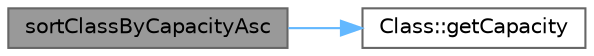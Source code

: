 digraph "sortClassByCapacityAsc"
{
 // LATEX_PDF_SIZE
  bgcolor="transparent";
  edge [fontname=Helvetica,fontsize=10,labelfontname=Helvetica,labelfontsize=10];
  node [fontname=Helvetica,fontsize=10,shape=box,height=0.2,width=0.4];
  rankdir="LR";
  Node1 [label="sortClassByCapacityAsc",height=0.2,width=0.4,color="gray40", fillcolor="grey60", style="filled", fontcolor="black",tooltip=" "];
  Node1 -> Node2 [color="steelblue1",style="solid"];
  Node2 [label="Class::getCapacity",height=0.2,width=0.4,color="grey40", fillcolor="white", style="filled",URL="$class_class.html#a2002366e75bdeb65da5fa0a298764585",tooltip=" "];
}
